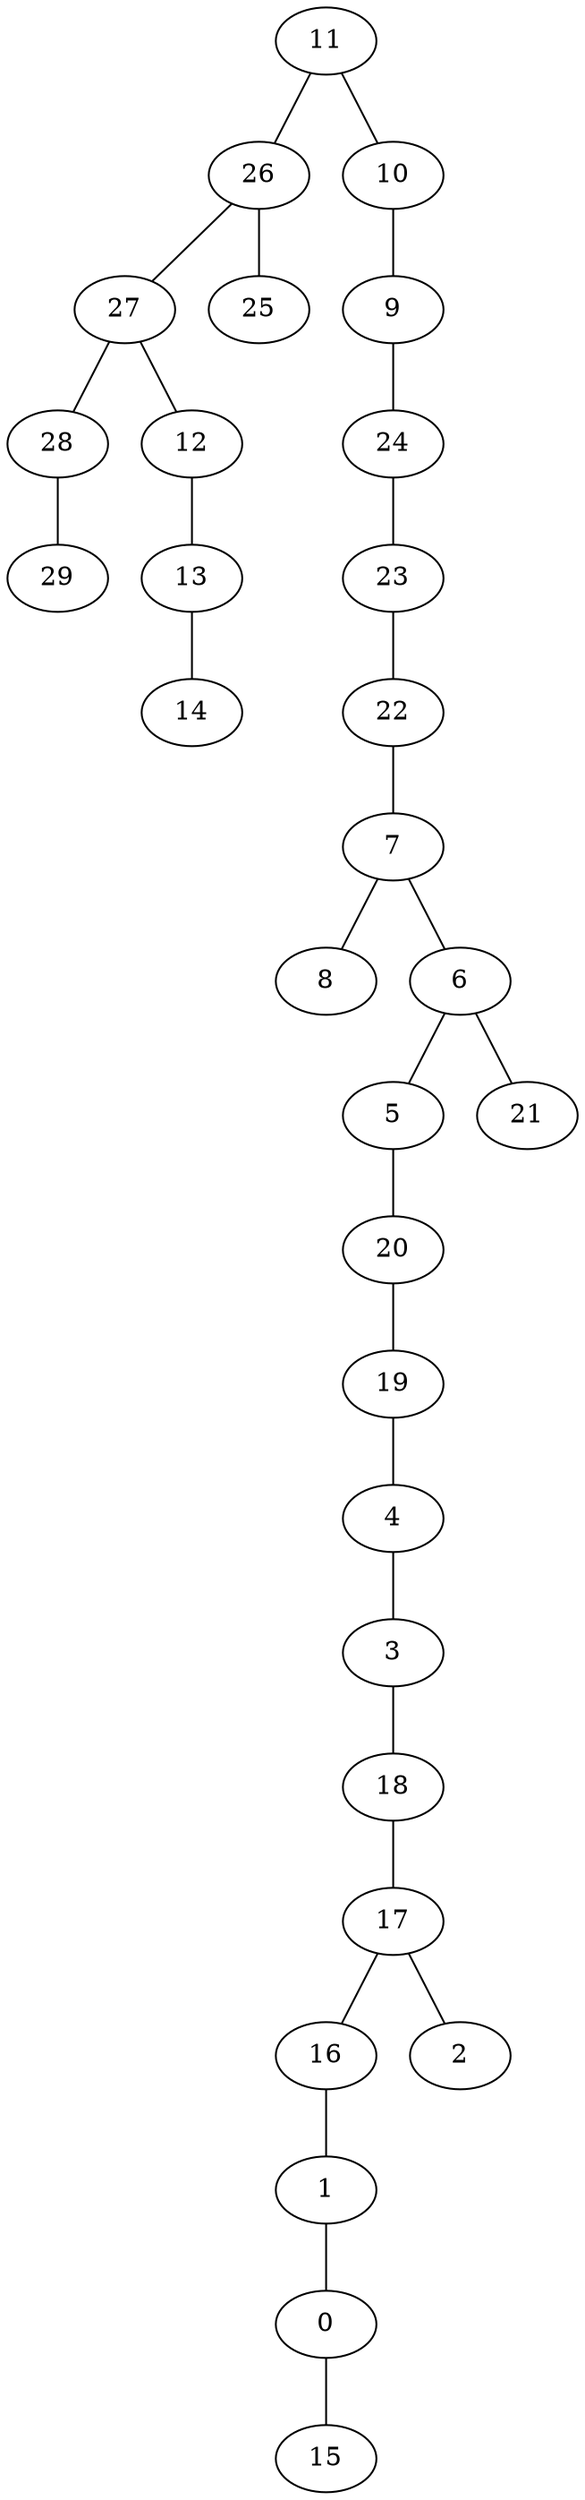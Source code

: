 graph grafoMalla_15_2_Prim  {
11;
26;
10;
9;
24;
23;
27;
28;
29;
12;
13;
14;
22;
7;
8;
25;
6;
5;
20;
19;
4;
3;
18;
17;
16;
1;
2;
0;
15;
21;
11 -- 26;
11 -- 10;
10 -- 9;
9 -- 24;
24 -- 23;
26 -- 27;
27 -- 28;
28 -- 29;
27 -- 12;
12 -- 13;
13 -- 14;
23 -- 22;
22 -- 7;
7 -- 8;
26 -- 25;
7 -- 6;
6 -- 5;
5 -- 20;
20 -- 19;
19 -- 4;
4 -- 3;
3 -- 18;
18 -- 17;
17 -- 16;
16 -- 1;
17 -- 2;
1 -- 0;
0 -- 15;
6 -- 21;
}